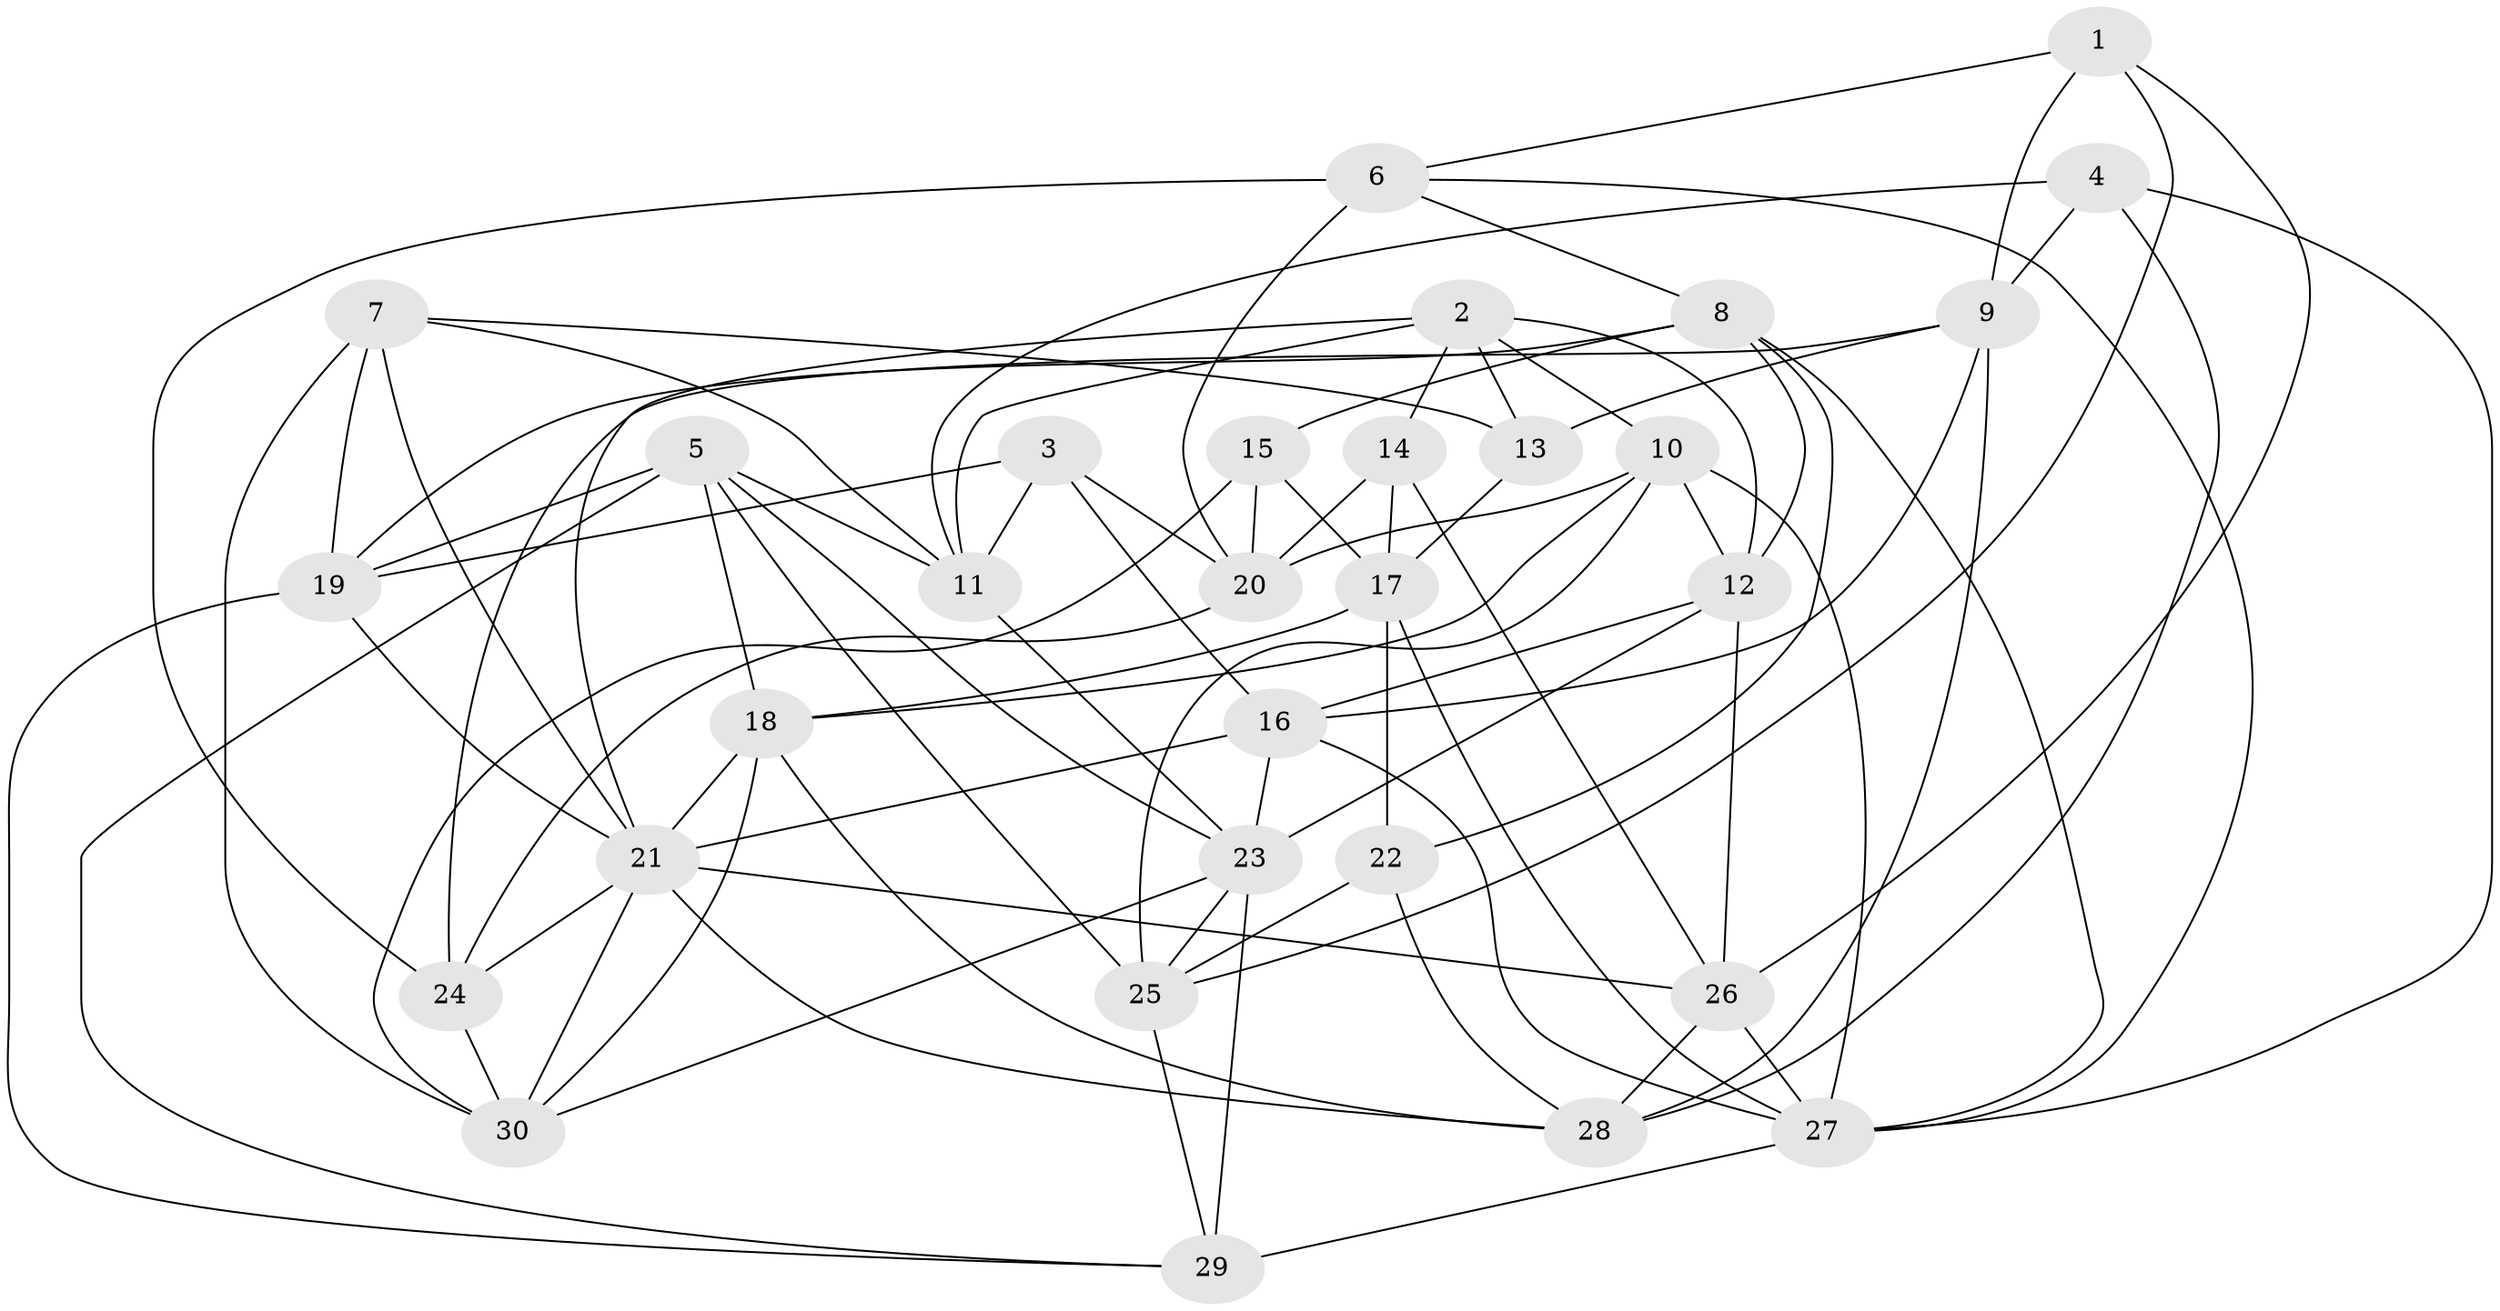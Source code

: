 // original degree distribution, {4: 1.0}
// Generated by graph-tools (version 1.1) at 2025/50/03/09/25 03:50:47]
// undirected, 30 vertices, 84 edges
graph export_dot {
graph [start="1"]
  node [color=gray90,style=filled];
  1;
  2;
  3;
  4;
  5;
  6;
  7;
  8;
  9;
  10;
  11;
  12;
  13;
  14;
  15;
  16;
  17;
  18;
  19;
  20;
  21;
  22;
  23;
  24;
  25;
  26;
  27;
  28;
  29;
  30;
  1 -- 6 [weight=1.0];
  1 -- 9 [weight=1.0];
  1 -- 25 [weight=1.0];
  1 -- 26 [weight=1.0];
  2 -- 10 [weight=1.0];
  2 -- 11 [weight=1.0];
  2 -- 12 [weight=1.0];
  2 -- 13 [weight=1.0];
  2 -- 14 [weight=1.0];
  2 -- 21 [weight=1.0];
  3 -- 11 [weight=1.0];
  3 -- 16 [weight=1.0];
  3 -- 19 [weight=1.0];
  3 -- 20 [weight=1.0];
  4 -- 9 [weight=1.0];
  4 -- 11 [weight=1.0];
  4 -- 27 [weight=1.0];
  4 -- 28 [weight=1.0];
  5 -- 11 [weight=1.0];
  5 -- 18 [weight=1.0];
  5 -- 19 [weight=1.0];
  5 -- 23 [weight=1.0];
  5 -- 25 [weight=1.0];
  5 -- 29 [weight=1.0];
  6 -- 8 [weight=1.0];
  6 -- 20 [weight=1.0];
  6 -- 24 [weight=2.0];
  6 -- 27 [weight=1.0];
  7 -- 11 [weight=1.0];
  7 -- 13 [weight=1.0];
  7 -- 19 [weight=1.0];
  7 -- 21 [weight=2.0];
  7 -- 30 [weight=1.0];
  8 -- 12 [weight=1.0];
  8 -- 15 [weight=1.0];
  8 -- 19 [weight=1.0];
  8 -- 22 [weight=1.0];
  8 -- 27 [weight=1.0];
  9 -- 13 [weight=1.0];
  9 -- 16 [weight=1.0];
  9 -- 24 [weight=1.0];
  9 -- 28 [weight=1.0];
  10 -- 12 [weight=1.0];
  10 -- 18 [weight=1.0];
  10 -- 20 [weight=1.0];
  10 -- 25 [weight=1.0];
  10 -- 27 [weight=1.0];
  11 -- 23 [weight=1.0];
  12 -- 16 [weight=1.0];
  12 -- 23 [weight=1.0];
  12 -- 26 [weight=1.0];
  13 -- 17 [weight=1.0];
  14 -- 17 [weight=1.0];
  14 -- 20 [weight=1.0];
  14 -- 26 [weight=1.0];
  15 -- 17 [weight=1.0];
  15 -- 20 [weight=1.0];
  15 -- 30 [weight=1.0];
  16 -- 21 [weight=1.0];
  16 -- 23 [weight=1.0];
  16 -- 27 [weight=1.0];
  17 -- 18 [weight=1.0];
  17 -- 22 [weight=1.0];
  17 -- 27 [weight=1.0];
  18 -- 21 [weight=1.0];
  18 -- 28 [weight=1.0];
  18 -- 30 [weight=1.0];
  19 -- 21 [weight=1.0];
  19 -- 29 [weight=1.0];
  20 -- 24 [weight=1.0];
  21 -- 24 [weight=1.0];
  21 -- 26 [weight=1.0];
  21 -- 28 [weight=1.0];
  21 -- 30 [weight=1.0];
  22 -- 25 [weight=1.0];
  22 -- 28 [weight=1.0];
  23 -- 25 [weight=1.0];
  23 -- 29 [weight=2.0];
  23 -- 30 [weight=1.0];
  24 -- 30 [weight=1.0];
  25 -- 29 [weight=1.0];
  26 -- 27 [weight=1.0];
  26 -- 28 [weight=1.0];
  27 -- 29 [weight=1.0];
}
